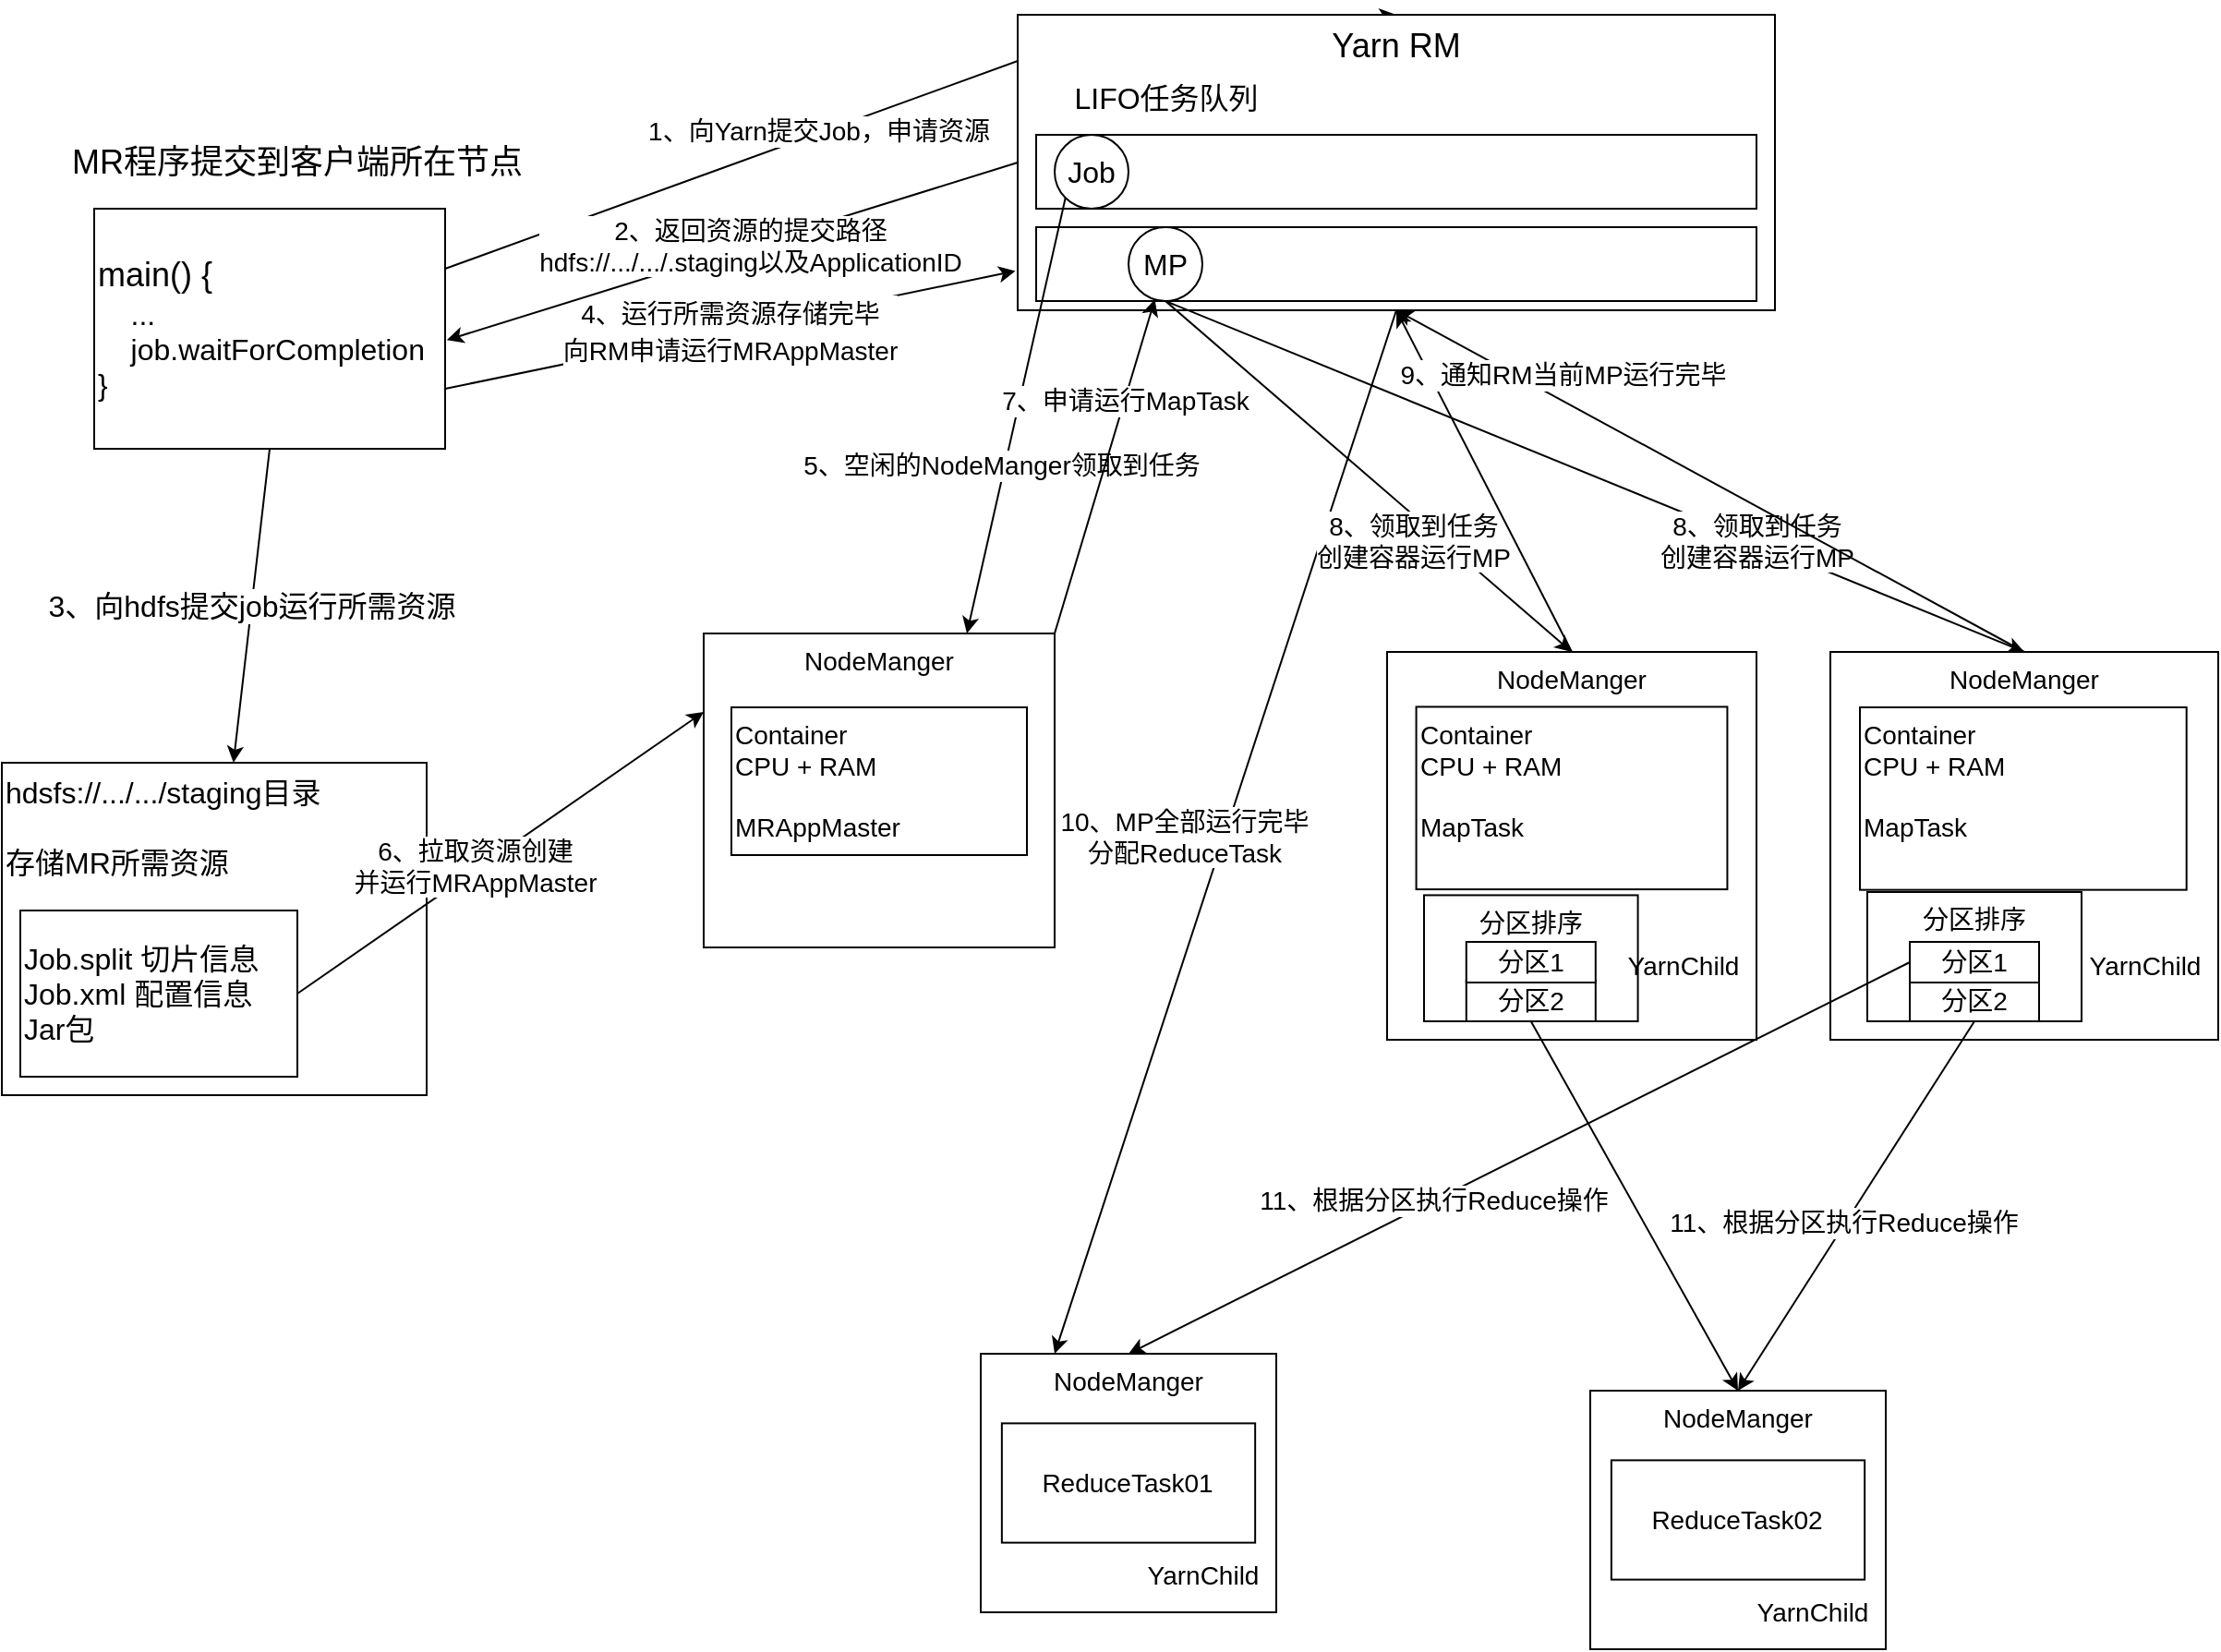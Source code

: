 <mxfile version="14.7.0" type="device"><diagram id="Z2mlUloZCSf3PtayUrBT" name="Page-1"><mxGraphModel dx="1185" dy="635" grid="1" gridSize="10" guides="1" tooltips="1" connect="1" arrows="1" fold="1" page="1" pageScale="1" pageWidth="827" pageHeight="1169" math="0" shadow="0"><root><mxCell id="0"/><mxCell id="1" parent="0"/><mxCell id="U7gheHX4sa46HcSw3ROv-7" style="rounded=0;orthogonalLoop=1;jettySize=auto;html=1;exitX=1;exitY=0.25;exitDx=0;exitDy=0;entryX=0.5;entryY=0;entryDx=0;entryDy=0;" edge="1" parent="1" source="U7gheHX4sa46HcSw3ROv-2" target="U7gheHX4sa46HcSw3ROv-6"><mxGeometry relative="1" as="geometry"><Array as="points"><mxPoint x="570" y="60"/></Array></mxGeometry></mxCell><mxCell id="U7gheHX4sa46HcSw3ROv-8" value="&lt;font style=&quot;font-size: 14px&quot;&gt;1、向Yarn提交Job，申请资源&lt;/font&gt;" style="edgeLabel;html=1;align=center;verticalAlign=middle;resizable=0;points=[];fontSize=14;" vertex="1" connectable="0" parent="U7gheHX4sa46HcSw3ROv-7"><mxGeometry x="-0.198" y="1" relative="1" as="geometry"><mxPoint as="offset"/></mxGeometry></mxCell><mxCell id="U7gheHX4sa46HcSw3ROv-26" value="3、向hdfs提交job运行所需资源" style="edgeStyle=none;rounded=0;orthogonalLoop=1;jettySize=auto;html=1;exitX=0.5;exitY=1;exitDx=0;exitDy=0;fontSize=16;" edge="1" parent="1" source="U7gheHX4sa46HcSw3ROv-2" target="U7gheHX4sa46HcSw3ROv-20"><mxGeometry relative="1" as="geometry"/></mxCell><mxCell id="U7gheHX4sa46HcSw3ROv-38" value="&lt;font style=&quot;font-size: 14px&quot;&gt;4、运行所需资源存储完毕&lt;br&gt;向RM申请运行MRAppMaster&lt;/font&gt;" style="edgeStyle=none;rounded=0;orthogonalLoop=1;jettySize=auto;html=1;exitX=1;exitY=0.75;exitDx=0;exitDy=0;entryX=-0.003;entryY=0.867;entryDx=0;entryDy=0;entryPerimeter=0;labelBackgroundColor=#ffffff;fontSize=16;" edge="1" parent="1" source="U7gheHX4sa46HcSw3ROv-2" target="U7gheHX4sa46HcSw3ROv-6"><mxGeometry relative="1" as="geometry"/></mxCell><mxCell id="U7gheHX4sa46HcSw3ROv-2" value="&lt;div&gt;&lt;font style=&quot;font-size: 18px&quot;&gt;main() {&lt;/font&gt;&lt;/div&gt;&lt;font size=&quot;3&quot;&gt;&lt;div&gt;&lt;span&gt;&amp;nbsp; &amp;nbsp; ...&lt;/span&gt;&lt;/div&gt;&lt;div&gt;&lt;span&gt;&amp;nbsp; &amp;nbsp; job.waitForCompletion&lt;/span&gt;&lt;/div&gt;&lt;div&gt;}&lt;/div&gt;&lt;/font&gt;" style="rounded=0;whiteSpace=wrap;html=1;align=left;" vertex="1" parent="1"><mxGeometry x="70" y="140" width="190" height="130" as="geometry"/></mxCell><mxCell id="U7gheHX4sa46HcSw3ROv-5" value="&lt;font style=&quot;font-size: 18px&quot;&gt;MR程序提交到客户端所在节点&lt;/font&gt;" style="text;html=1;strokeColor=none;fillColor=none;align=center;verticalAlign=middle;whiteSpace=wrap;rounded=0;" vertex="1" parent="1"><mxGeometry x="50" y="80" width="260" height="70" as="geometry"/></mxCell><mxCell id="U7gheHX4sa46HcSw3ROv-9" style="edgeStyle=none;rounded=0;orthogonalLoop=1;jettySize=auto;html=1;exitX=0;exitY=0.5;exitDx=0;exitDy=0;entryX=1.005;entryY=0.547;entryDx=0;entryDy=0;entryPerimeter=0;" edge="1" parent="1" source="U7gheHX4sa46HcSw3ROv-6" target="U7gheHX4sa46HcSw3ROv-2"><mxGeometry relative="1" as="geometry"/></mxCell><mxCell id="U7gheHX4sa46HcSw3ROv-10" value="&lt;font style=&quot;font-size: 14px&quot;&gt;2、返回资源的提交路径&lt;br style=&quot;font-size: 14px&quot;&gt;hdfs://.../.../.staging以及ApplicationID&lt;/font&gt;" style="edgeLabel;html=1;align=center;verticalAlign=middle;resizable=0;points=[];fontSize=14;" vertex="1" connectable="0" parent="U7gheHX4sa46HcSw3ROv-9"><mxGeometry x="-0.077" relative="1" as="geometry"><mxPoint x="-2" as="offset"/></mxGeometry></mxCell><mxCell id="U7gheHX4sa46HcSw3ROv-92" value="10、MP全部运行完毕&lt;br&gt;分配ReduceTask" style="edgeStyle=none;rounded=0;orthogonalLoop=1;jettySize=auto;html=1;exitX=0.5;exitY=1;exitDx=0;exitDy=0;entryX=0.25;entryY=0;entryDx=0;entryDy=0;labelBackgroundColor=#ffffff;fontSize=14;" edge="1" parent="1" source="U7gheHX4sa46HcSw3ROv-6" target="U7gheHX4sa46HcSw3ROv-74"><mxGeometry x="0.032" y="-21" relative="1" as="geometry"><mxPoint as="offset"/></mxGeometry></mxCell><mxCell id="U7gheHX4sa46HcSw3ROv-6" value="&lt;font style=&quot;font-size: 18px&quot;&gt;Yarn RM&lt;/font&gt;" style="whiteSpace=wrap;html=1;verticalAlign=top;" vertex="1" parent="1"><mxGeometry x="570" y="35" width="410" height="160" as="geometry"/></mxCell><mxCell id="U7gheHX4sa46HcSw3ROv-25" value="" style="group" vertex="1" connectable="0" parent="1"><mxGeometry x="20" y="440" width="230" height="180" as="geometry"/></mxCell><mxCell id="U7gheHX4sa46HcSw3ROv-20" value="&lt;font style=&quot;font-size: 16px&quot;&gt;hdsfs://.../.../staging目录&lt;br style=&quot;font-size: 16px&quot;&gt;&lt;br style=&quot;font-size: 16px&quot;&gt;存储MR所需资源&lt;br&gt;&lt;br&gt;&lt;br&gt;&lt;/font&gt;" style="whiteSpace=wrap;html=1;rounded=0;align=left;fontSize=16;verticalAlign=top;" vertex="1" parent="U7gheHX4sa46HcSw3ROv-25"><mxGeometry width="230" height="180" as="geometry"/></mxCell><mxCell id="U7gheHX4sa46HcSw3ROv-22" value="Job.split 切片信息&lt;br&gt;Job.xml 配置信息&lt;br&gt;Jar包" style="whiteSpace=wrap;html=1;rounded=0;fontSize=16;align=left;" vertex="1" parent="U7gheHX4sa46HcSw3ROv-25"><mxGeometry x="10" y="80" width="150" height="90" as="geometry"/></mxCell><mxCell id="U7gheHX4sa46HcSw3ROv-28" value="" style="rounded=0;whiteSpace=wrap;html=1;labelBackgroundColor=none;fontSize=16;align=left;" vertex="1" parent="1"><mxGeometry x="580" y="100" width="390" height="40" as="geometry"/></mxCell><mxCell id="U7gheHX4sa46HcSw3ROv-29" value="" style="rounded=0;whiteSpace=wrap;html=1;labelBackgroundColor=none;fontSize=16;align=left;" vertex="1" parent="1"><mxGeometry x="580" y="150" width="390" height="40" as="geometry"/></mxCell><mxCell id="U7gheHX4sa46HcSw3ROv-30" value="LIFO任务队列" style="text;html=1;align=center;verticalAlign=middle;resizable=0;points=[];autosize=1;strokeColor=none;fontSize=16;" vertex="1" parent="1"><mxGeometry x="590" y="70" width="120" height="20" as="geometry"/></mxCell><mxCell id="U7gheHX4sa46HcSw3ROv-42" style="edgeStyle=none;rounded=0;orthogonalLoop=1;jettySize=auto;html=1;exitX=0;exitY=1;exitDx=0;exitDy=0;entryX=0.75;entryY=0;entryDx=0;entryDy=0;labelBackgroundColor=#ffffff;fontSize=14;" edge="1" parent="1" source="U7gheHX4sa46HcSw3ROv-32" target="U7gheHX4sa46HcSw3ROv-39"><mxGeometry relative="1" as="geometry"/></mxCell><mxCell id="U7gheHX4sa46HcSw3ROv-43" value="5、空闲的NodeManger领取到任务" style="edgeLabel;html=1;align=center;verticalAlign=middle;resizable=0;points=[];fontSize=14;" vertex="1" connectable="0" parent="U7gheHX4sa46HcSw3ROv-42"><mxGeometry x="0.229" y="-2" relative="1" as="geometry"><mxPoint as="offset"/></mxGeometry></mxCell><mxCell id="U7gheHX4sa46HcSw3ROv-32" value="Job" style="ellipse;whiteSpace=wrap;html=1;aspect=fixed;rounded=0;labelBackgroundColor=none;fontSize=16;align=center;" vertex="1" parent="1"><mxGeometry x="590" y="100" width="40" height="40" as="geometry"/></mxCell><mxCell id="U7gheHX4sa46HcSw3ROv-54" style="edgeStyle=none;rounded=0;orthogonalLoop=1;jettySize=auto;html=1;exitX=1;exitY=0;exitDx=0;exitDy=0;labelBackgroundColor=#ffffff;fontSize=14;" edge="1" parent="1" source="U7gheHX4sa46HcSw3ROv-39" target="U7gheHX4sa46HcSw3ROv-52"><mxGeometry relative="1" as="geometry"/></mxCell><mxCell id="U7gheHX4sa46HcSw3ROv-63" value="7、申请运行MapTask" style="edgeLabel;html=1;align=center;verticalAlign=middle;resizable=0;points=[];fontSize=14;" vertex="1" connectable="0" parent="U7gheHX4sa46HcSw3ROv-54"><mxGeometry x="0.396" relative="1" as="geometry"><mxPoint as="offset"/></mxGeometry></mxCell><mxCell id="U7gheHX4sa46HcSw3ROv-39" value="NodeManger" style="whiteSpace=wrap;html=1;rounded=0;labelBackgroundColor=none;fontSize=14;align=center;verticalAlign=top;" vertex="1" parent="1"><mxGeometry x="400" y="370" width="190" height="170" as="geometry"/></mxCell><mxCell id="U7gheHX4sa46HcSw3ROv-45" value="Container&lt;br&gt;CPU + RAM&lt;br&gt;&lt;br&gt;MRAppMaster" style="whiteSpace=wrap;html=1;rounded=0;labelBackgroundColor=none;fontSize=14;align=left;verticalAlign=top;" vertex="1" parent="1"><mxGeometry x="415" y="410" width="160" height="80" as="geometry"/></mxCell><mxCell id="U7gheHX4sa46HcSw3ROv-47" style="edgeStyle=none;rounded=0;orthogonalLoop=1;jettySize=auto;html=1;exitX=1;exitY=0.5;exitDx=0;exitDy=0;entryX=0;entryY=0.25;entryDx=0;entryDy=0;labelBackgroundColor=#ffffff;fontSize=14;" edge="1" parent="1" source="U7gheHX4sa46HcSw3ROv-22" target="U7gheHX4sa46HcSw3ROv-39"><mxGeometry relative="1" as="geometry"/></mxCell><mxCell id="U7gheHX4sa46HcSw3ROv-48" value="6、拉取资源创建&lt;br&gt;并运行MRAppMaster" style="edgeLabel;html=1;align=center;verticalAlign=middle;resizable=0;points=[];fontSize=14;" vertex="1" connectable="0" parent="U7gheHX4sa46HcSw3ROv-47"><mxGeometry x="-0.117" y="2" relative="1" as="geometry"><mxPoint as="offset"/></mxGeometry></mxCell><mxCell id="U7gheHX4sa46HcSw3ROv-61" style="edgeStyle=none;rounded=0;orthogonalLoop=1;jettySize=auto;html=1;exitX=0.5;exitY=1;exitDx=0;exitDy=0;entryX=0.5;entryY=0;entryDx=0;entryDy=0;labelBackgroundColor=#ffffff;fontSize=14;" edge="1" parent="1" source="U7gheHX4sa46HcSw3ROv-52" target="U7gheHX4sa46HcSw3ROv-57"><mxGeometry relative="1" as="geometry"/></mxCell><mxCell id="U7gheHX4sa46HcSw3ROv-64" value="8、领取到任务&lt;br&gt;创建容器运行MP" style="edgeLabel;html=1;align=center;verticalAlign=middle;resizable=0;points=[];fontSize=14;" vertex="1" connectable="0" parent="U7gheHX4sa46HcSw3ROv-61"><mxGeometry x="0.107" relative="1" as="geometry"><mxPoint x="12" y="25" as="offset"/></mxGeometry></mxCell><mxCell id="U7gheHX4sa46HcSw3ROv-52" value="MP" style="ellipse;whiteSpace=wrap;html=1;aspect=fixed;rounded=0;labelBackgroundColor=none;fontSize=16;align=center;" vertex="1" parent="1"><mxGeometry x="630" y="150" width="40" height="40" as="geometry"/></mxCell><mxCell id="U7gheHX4sa46HcSw3ROv-62" style="edgeStyle=none;rounded=0;orthogonalLoop=1;jettySize=auto;html=1;exitX=0.5;exitY=1;exitDx=0;exitDy=0;entryX=0.5;entryY=0;entryDx=0;entryDy=0;labelBackgroundColor=#ffffff;fontSize=14;" edge="1" parent="1" source="U7gheHX4sa46HcSw3ROv-52" target="U7gheHX4sa46HcSw3ROv-59"><mxGeometry relative="1" as="geometry"><mxPoint x="710" y="190" as="sourcePoint"/></mxGeometry></mxCell><mxCell id="U7gheHX4sa46HcSw3ROv-65" value="8、领取到任务&lt;br&gt;创建容器运行MP" style="edgeLabel;html=1;align=center;verticalAlign=middle;resizable=0;points=[];fontSize=14;" vertex="1" connectable="0" parent="1"><mxGeometry x="970.002" y="319.999" as="geometry"/></mxCell><mxCell id="U7gheHX4sa46HcSw3ROv-66" value="" style="group;verticalAlign=top;" vertex="1" connectable="0" parent="1"><mxGeometry x="1010" y="380" width="210" height="210" as="geometry"/></mxCell><mxCell id="U7gheHX4sa46HcSw3ROv-59" value="NodeManger" style="whiteSpace=wrap;html=1;rounded=0;labelBackgroundColor=none;fontSize=14;align=center;verticalAlign=top;" vertex="1" parent="U7gheHX4sa46HcSw3ROv-66"><mxGeometry width="210" height="210" as="geometry"/></mxCell><mxCell id="U7gheHX4sa46HcSw3ROv-60" value="Container&lt;br&gt;CPU + RAM&lt;br&gt;&lt;br&gt;MapTask" style="whiteSpace=wrap;html=1;rounded=0;labelBackgroundColor=none;fontSize=14;align=left;verticalAlign=top;" vertex="1" parent="U7gheHX4sa46HcSw3ROv-66"><mxGeometry x="15.999" y="30.002" width="176.842" height="98.824" as="geometry"/></mxCell><mxCell id="U7gheHX4sa46HcSw3ROv-71" value="分区排序&lt;br&gt;" style="rounded=0;whiteSpace=wrap;html=1;labelBackgroundColor=none;fontSize=14;align=center;verticalAlign=top;" vertex="1" parent="U7gheHX4sa46HcSw3ROv-66"><mxGeometry x="20" y="130" width="116" height="70" as="geometry"/></mxCell><mxCell id="U7gheHX4sa46HcSw3ROv-73" value="YarnChild" style="text;html=1;align=center;verticalAlign=middle;resizable=0;points=[];autosize=1;strokeColor=none;fontSize=14;" vertex="1" parent="U7gheHX4sa46HcSw3ROv-66"><mxGeometry x="130" y="160" width="80" height="20" as="geometry"/></mxCell><mxCell id="U7gheHX4sa46HcSw3ROv-85" value="分区2" style="rounded=0;whiteSpace=wrap;html=1;labelBackgroundColor=none;fontSize=14;align=center;" vertex="1" parent="U7gheHX4sa46HcSw3ROv-66"><mxGeometry x="43" y="178" width="70" height="22" as="geometry"/></mxCell><mxCell id="U7gheHX4sa46HcSw3ROv-86" value="分区1&lt;span style=&quot;color: rgba(0 , 0 , 0 , 0) ; font-family: monospace ; font-size: 0px&quot;&gt;%3CmxGraphModel%3E%3Croot%3E%3CmxCell%20id%3D%220%22%2F%3E%3CmxCell%20id%3D%221%22%20parent%3D%220%22%2F%3E%3CmxCell%20id%3D%222%22%20value%3D%22%22%20style%3D%22group%22%20vertex%3D%221%22%20connectable%3D%220%22%20parent%3D%221%22%3E%3CmxGeometry%20x%3D%22590%22%20y%3D%22560%22%20width%3D%22160%22%20height%3D%22140%22%20as%3D%22geometry%22%2F%3E%3C%2FmxCell%3E%3CmxCell%20id%3D%223%22%20value%3D%22NodeManger%22%20style%3D%22whiteSpace%3Dwrap%3Bhtml%3D1%3Brounded%3D0%3BlabelBackgroundColor%3Dnone%3BfontSize%3D14%3Balign%3Dcenter%3BverticalAlign%3Dtop%3B%22%20vertex%3D%221%22%20parent%3D%222%22%3E%3CmxGeometry%20width%3D%22160%22%20height%3D%22140%22%20as%3D%22geometry%22%2F%3E%3C%2FmxCell%3E%3CmxCell%20id%3D%224%22%20value%3D%22ReduceTask01%22%20style%3D%22whiteSpace%3Dwrap%3Bhtml%3D1%3Brounded%3D0%3BlabelBackgroundColor%3Dnone%3BfontSize%3D14%3Balign%3Dcenter%3BverticalAlign%3Dmiddle%3B%22%20vertex%3D%221%22%20parent%3D%222%22%3E%3CmxGeometry%20x%3D%2211.429%22%20y%3D%2237.692%22%20width%3D%22137.143%22%20height%3D%2264.615%22%20as%3D%22geometry%22%2F%3E%3C%2FmxCell%3E%3CmxCell%20id%3D%225%22%20value%3D%22YarnChild%22%20style%3D%22text%3Bhtml%3D1%3Balign%3Dcenter%3BverticalAlign%3Dmiddle%3Bresizable%3D0%3Bpoints%3D%5B%5D%3Bautosize%3D1%3BstrokeColor%3Dnone%3BfontSize%3D14%3B%22%20vertex%3D%221%22%20parent%3D%222%22%3E%3CmxGeometry%20x%3D%2280%22%20y%3D%22110%22%20width%3D%2280%22%20height%3D%2220%22%20as%3D%22geometry%22%2F%3E%3C%2FmxCell%3E%3C%2Froot%3E%3C%2FmxGraphModel%3E&lt;/span&gt;" style="rounded=0;whiteSpace=wrap;html=1;labelBackgroundColor=none;fontSize=14;align=center;" vertex="1" parent="U7gheHX4sa46HcSw3ROv-66"><mxGeometry x="43" y="157" width="70" height="22" as="geometry"/></mxCell><mxCell id="U7gheHX4sa46HcSw3ROv-67" value="" style="group" vertex="1" connectable="0" parent="1"><mxGeometry x="770" y="380" width="200" height="212.72" as="geometry"/></mxCell><mxCell id="U7gheHX4sa46HcSw3ROv-57" value="NodeManger" style="whiteSpace=wrap;html=1;rounded=0;labelBackgroundColor=none;fontSize=14;align=center;verticalAlign=top;" vertex="1" parent="U7gheHX4sa46HcSw3ROv-67"><mxGeometry width="200" height="210" as="geometry"/></mxCell><mxCell id="U7gheHX4sa46HcSw3ROv-58" value="Container&lt;br&gt;CPU + RAM&lt;br&gt;&lt;br&gt;MapTask" style="whiteSpace=wrap;html=1;rounded=0;labelBackgroundColor=none;fontSize=14;align=left;verticalAlign=top;" vertex="1" parent="U7gheHX4sa46HcSw3ROv-67"><mxGeometry x="15.789" y="29.722" width="168.421" height="98.824" as="geometry"/></mxCell><mxCell id="U7gheHX4sa46HcSw3ROv-68" value="分区排序&lt;br&gt;&lt;br&gt;" style="rounded=0;whiteSpace=wrap;html=1;labelBackgroundColor=none;fontSize=14;align=center;verticalAlign=top;" vertex="1" parent="U7gheHX4sa46HcSw3ROv-67"><mxGeometry x="20" y="131.72" width="115.79" height="68.28" as="geometry"/></mxCell><mxCell id="U7gheHX4sa46HcSw3ROv-72" value="YarnChild" style="text;html=1;align=center;verticalAlign=middle;resizable=0;points=[];autosize=1;strokeColor=none;fontSize=14;" vertex="1" parent="U7gheHX4sa46HcSw3ROv-67"><mxGeometry x="120" y="160" width="80" height="20" as="geometry"/></mxCell><mxCell id="U7gheHX4sa46HcSw3ROv-83" value="分区2" style="rounded=0;whiteSpace=wrap;html=1;labelBackgroundColor=none;fontSize=14;align=center;" vertex="1" parent="U7gheHX4sa46HcSw3ROv-67"><mxGeometry x="42.9" y="178.0" width="70" height="22" as="geometry"/></mxCell><mxCell id="U7gheHX4sa46HcSw3ROv-82" value="分区1&lt;span style=&quot;color: rgba(0 , 0 , 0 , 0) ; font-family: monospace ; font-size: 0px&quot;&gt;%3CmxGraphModel%3E%3Croot%3E%3CmxCell%20id%3D%220%22%2F%3E%3CmxCell%20id%3D%221%22%20parent%3D%220%22%2F%3E%3CmxCell%20id%3D%222%22%20value%3D%22%22%20style%3D%22group%22%20vertex%3D%221%22%20connectable%3D%220%22%20parent%3D%221%22%3E%3CmxGeometry%20x%3D%22590%22%20y%3D%22560%22%20width%3D%22160%22%20height%3D%22140%22%20as%3D%22geometry%22%2F%3E%3C%2FmxCell%3E%3CmxCell%20id%3D%223%22%20value%3D%22NodeManger%22%20style%3D%22whiteSpace%3Dwrap%3Bhtml%3D1%3Brounded%3D0%3BlabelBackgroundColor%3Dnone%3BfontSize%3D14%3Balign%3Dcenter%3BverticalAlign%3Dtop%3B%22%20vertex%3D%221%22%20parent%3D%222%22%3E%3CmxGeometry%20width%3D%22160%22%20height%3D%22140%22%20as%3D%22geometry%22%2F%3E%3C%2FmxCell%3E%3CmxCell%20id%3D%224%22%20value%3D%22ReduceTask01%22%20style%3D%22whiteSpace%3Dwrap%3Bhtml%3D1%3Brounded%3D0%3BlabelBackgroundColor%3Dnone%3BfontSize%3D14%3Balign%3Dcenter%3BverticalAlign%3Dmiddle%3B%22%20vertex%3D%221%22%20parent%3D%222%22%3E%3CmxGeometry%20x%3D%2211.429%22%20y%3D%2237.692%22%20width%3D%22137.143%22%20height%3D%2264.615%22%20as%3D%22geometry%22%2F%3E%3C%2FmxCell%3E%3CmxCell%20id%3D%225%22%20value%3D%22YarnChild%22%20style%3D%22text%3Bhtml%3D1%3Balign%3Dcenter%3BverticalAlign%3Dmiddle%3Bresizable%3D0%3Bpoints%3D%5B%5D%3Bautosize%3D1%3BstrokeColor%3Dnone%3BfontSize%3D14%3B%22%20vertex%3D%221%22%20parent%3D%222%22%3E%3CmxGeometry%20x%3D%2280%22%20y%3D%22110%22%20width%3D%2280%22%20height%3D%2220%22%20as%3D%22geometry%22%2F%3E%3C%2FmxCell%3E%3C%2Froot%3E%3C%2FmxGraphModel%3E&lt;/span&gt;" style="rounded=0;whiteSpace=wrap;html=1;labelBackgroundColor=none;fontSize=14;align=center;" vertex="1" parent="U7gheHX4sa46HcSw3ROv-67"><mxGeometry x="42.9" y="157.0" width="70" height="22" as="geometry"/></mxCell><mxCell id="U7gheHX4sa46HcSw3ROv-76" value="" style="group" vertex="1" connectable="0" parent="1"><mxGeometry x="550" y="760" width="160" height="140" as="geometry"/></mxCell><mxCell id="U7gheHX4sa46HcSw3ROv-74" value="NodeManger" style="whiteSpace=wrap;html=1;rounded=0;labelBackgroundColor=none;fontSize=14;align=center;verticalAlign=top;" vertex="1" parent="U7gheHX4sa46HcSw3ROv-76"><mxGeometry width="160" height="140" as="geometry"/></mxCell><mxCell id="U7gheHX4sa46HcSw3ROv-75" value="ReduceTask01" style="whiteSpace=wrap;html=1;rounded=0;labelBackgroundColor=none;fontSize=14;align=center;verticalAlign=middle;" vertex="1" parent="U7gheHX4sa46HcSw3ROv-76"><mxGeometry x="11.429" y="37.692" width="137.143" height="64.615" as="geometry"/></mxCell><mxCell id="U7gheHX4sa46HcSw3ROv-77" value="YarnChild" style="text;html=1;align=center;verticalAlign=middle;resizable=0;points=[];autosize=1;strokeColor=none;fontSize=14;" vertex="1" parent="U7gheHX4sa46HcSw3ROv-76"><mxGeometry x="80" y="110" width="80" height="20" as="geometry"/></mxCell><mxCell id="U7gheHX4sa46HcSw3ROv-78" value="" style="group" vertex="1" connectable="0" parent="1"><mxGeometry x="880" y="780" width="160" height="140" as="geometry"/></mxCell><mxCell id="U7gheHX4sa46HcSw3ROv-79" value="NodeManger" style="whiteSpace=wrap;html=1;rounded=0;labelBackgroundColor=none;fontSize=14;align=center;verticalAlign=top;" vertex="1" parent="U7gheHX4sa46HcSw3ROv-78"><mxGeometry width="160" height="140" as="geometry"/></mxCell><mxCell id="U7gheHX4sa46HcSw3ROv-80" value="ReduceTask02" style="whiteSpace=wrap;html=1;rounded=0;labelBackgroundColor=none;fontSize=14;align=center;verticalAlign=middle;" vertex="1" parent="U7gheHX4sa46HcSw3ROv-78"><mxGeometry x="11.429" y="37.692" width="137.143" height="64.615" as="geometry"/></mxCell><mxCell id="U7gheHX4sa46HcSw3ROv-81" value="YarnChild" style="text;html=1;align=center;verticalAlign=middle;resizable=0;points=[];autosize=1;strokeColor=none;fontSize=14;" vertex="1" parent="U7gheHX4sa46HcSw3ROv-78"><mxGeometry x="80" y="110" width="80" height="20" as="geometry"/></mxCell><mxCell id="U7gheHX4sa46HcSw3ROv-88" style="edgeStyle=none;rounded=0;orthogonalLoop=1;jettySize=auto;html=1;exitX=0;exitY=0.5;exitDx=0;exitDy=0;entryX=0.5;entryY=0;entryDx=0;entryDy=0;labelBackgroundColor=#ffffff;fontSize=14;" edge="1" parent="1" source="U7gheHX4sa46HcSw3ROv-86" target="U7gheHX4sa46HcSw3ROv-74"><mxGeometry relative="1" as="geometry"/></mxCell><mxCell id="U7gheHX4sa46HcSw3ROv-100" value="11、根据分区执行Reduce操作" style="edgeLabel;html=1;align=center;verticalAlign=middle;resizable=0;points=[];fontSize=14;" vertex="1" connectable="0" parent="U7gheHX4sa46HcSw3ROv-88"><mxGeometry x="0.219" y="-1" relative="1" as="geometry"><mxPoint as="offset"/></mxGeometry></mxCell><mxCell id="U7gheHX4sa46HcSw3ROv-90" style="edgeStyle=none;rounded=0;orthogonalLoop=1;jettySize=auto;html=1;exitX=0.5;exitY=1;exitDx=0;exitDy=0;entryX=0.5;entryY=0;entryDx=0;entryDy=0;labelBackgroundColor=#ffffff;fontSize=14;" edge="1" parent="1" source="U7gheHX4sa46HcSw3ROv-83" target="U7gheHX4sa46HcSw3ROv-79"><mxGeometry relative="1" as="geometry"/></mxCell><mxCell id="U7gheHX4sa46HcSw3ROv-91" style="edgeStyle=none;rounded=0;orthogonalLoop=1;jettySize=auto;html=1;exitX=0.5;exitY=1;exitDx=0;exitDy=0;entryX=0.5;entryY=0;entryDx=0;entryDy=0;labelBackgroundColor=#ffffff;fontSize=14;" edge="1" parent="1" source="U7gheHX4sa46HcSw3ROv-85" target="U7gheHX4sa46HcSw3ROv-79"><mxGeometry relative="1" as="geometry"/></mxCell><mxCell id="U7gheHX4sa46HcSw3ROv-101" value="11、根据分区执行Reduce操作" style="edgeLabel;html=1;align=center;verticalAlign=middle;resizable=0;points=[];fontSize=14;" vertex="1" connectable="0" parent="U7gheHX4sa46HcSw3ROv-91"><mxGeometry x="0.095" y="-1" relative="1" as="geometry"><mxPoint as="offset"/></mxGeometry></mxCell><mxCell id="U7gheHX4sa46HcSw3ROv-97" style="edgeStyle=none;rounded=0;orthogonalLoop=1;jettySize=auto;html=1;exitX=0.5;exitY=0;exitDx=0;exitDy=0;entryX=0.5;entryY=1;entryDx=0;entryDy=0;labelBackgroundColor=#ffffff;fontSize=14;" edge="1" parent="1" source="U7gheHX4sa46HcSw3ROv-57" target="U7gheHX4sa46HcSw3ROv-6"><mxGeometry relative="1" as="geometry"/></mxCell><mxCell id="U7gheHX4sa46HcSw3ROv-98" style="edgeStyle=none;rounded=0;orthogonalLoop=1;jettySize=auto;html=1;exitX=0.5;exitY=0;exitDx=0;exitDy=0;entryX=0.5;entryY=1;entryDx=0;entryDy=0;labelBackgroundColor=#ffffff;fontSize=14;" edge="1" parent="1" source="U7gheHX4sa46HcSw3ROv-59" target="U7gheHX4sa46HcSw3ROv-6"><mxGeometry relative="1" as="geometry"/></mxCell><mxCell id="U7gheHX4sa46HcSw3ROv-99" value="9、通知RM当前MP运行完毕" style="text;html=1;align=center;verticalAlign=middle;resizable=0;points=[];autosize=1;strokeColor=none;fontSize=14;labelBackgroundColor=#ffffff;" vertex="1" parent="1"><mxGeometry x="770" y="220" width="190" height="20" as="geometry"/></mxCell></root></mxGraphModel></diagram></mxfile>